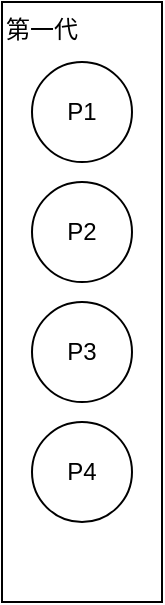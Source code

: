 <mxfile version="14.9.3" type="github">
  <diagram id="9k3yhEbFu_1CZcW9YBHv" name="第 1 页">
    <mxGraphModel dx="570" dy="318" grid="1" gridSize="10" guides="1" tooltips="1" connect="1" arrows="1" fold="1" page="1" pageScale="1" pageWidth="827" pageHeight="1169" math="0" shadow="0">
      <root>
        <mxCell id="0" />
        <mxCell id="1" parent="0" />
        <mxCell id="lCiSDCw6pnVLolVEOz2V-1" value="第一代" style="rounded=0;whiteSpace=wrap;html=1;align=left;verticalAlign=top;" vertex="1" parent="1">
          <mxGeometry x="80" y="300" width="80" height="300" as="geometry" />
        </mxCell>
        <mxCell id="lCiSDCw6pnVLolVEOz2V-2" value="P1" style="ellipse;whiteSpace=wrap;html=1;aspect=fixed;" vertex="1" parent="1">
          <mxGeometry x="95" y="330" width="50" height="50" as="geometry" />
        </mxCell>
        <mxCell id="lCiSDCw6pnVLolVEOz2V-3" value="P2" style="ellipse;whiteSpace=wrap;html=1;aspect=fixed;" vertex="1" parent="1">
          <mxGeometry x="95" y="390" width="50" height="50" as="geometry" />
        </mxCell>
        <mxCell id="lCiSDCw6pnVLolVEOz2V-4" value="P3" style="ellipse;whiteSpace=wrap;html=1;aspect=fixed;" vertex="1" parent="1">
          <mxGeometry x="95" y="450" width="50" height="50" as="geometry" />
        </mxCell>
        <mxCell id="lCiSDCw6pnVLolVEOz2V-5" value="P4" style="ellipse;whiteSpace=wrap;html=1;aspect=fixed;" vertex="1" parent="1">
          <mxGeometry x="95" y="510" width="50" height="50" as="geometry" />
        </mxCell>
      </root>
    </mxGraphModel>
  </diagram>
</mxfile>
